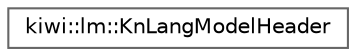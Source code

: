 digraph "Graphical Class Hierarchy"
{
 // LATEX_PDF_SIZE
  bgcolor="transparent";
  edge [fontname=Helvetica,fontsize=10,labelfontname=Helvetica,labelfontsize=10];
  node [fontname=Helvetica,fontsize=10,shape=box,height=0.2,width=0.4];
  rankdir="LR";
  Node0 [id="Node000000",label="kiwi::lm::KnLangModelHeader",height=0.2,width=0.4,color="grey40", fillcolor="white", style="filled",URL="$structkiwi_1_1lm_1_1KnLangModelHeader.html",tooltip=" "];
}
